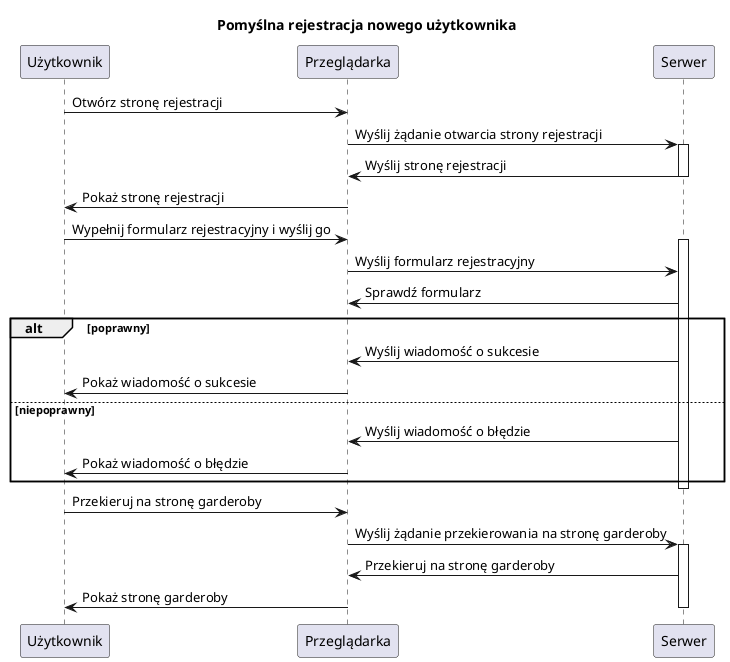 @startuml

title "Pomyślna rejestracja nowego użytkownika"

participant "Użytkownik" as User
participant "Przeglądarka" as Browser
participant "Serwer" as Server

User -> Browser: Otwórz stronę rejestracji
Browser -> Server: Wyślij żądanie otwarcia strony rejestracji
activate Server
Server -> Browser: Wyślij stronę rejestracji
deactivate Server
Browser -> User: Pokaż stronę rejestracji
User -> Browser: Wypełnij formularz rejestracyjny i wyślij go
activate Server
Browser -> Server: Wyślij formularz rejestracyjny
Server -> Browser: Sprawdź formularz
alt poprawny
    Server -> Browser: Wyślij wiadomość o sukcesie
    Browser -> User: Pokaż wiadomość o sukcesie
else niepoprawny
    Server -> Browser: Wyślij wiadomość o błędzie
    Browser -> User: Pokaż wiadomość o błędzie
end
deactivate Server
User -> Browser: Przekieruj na stronę garderoby
Browser -> Server: Wyślij żądanie przekierowania na stronę garderoby
activate Server
Server -> Browser: Przekieruj na stronę garderoby
Browser -> User: Pokaż stronę garderoby
deactivate Server

@enduml
